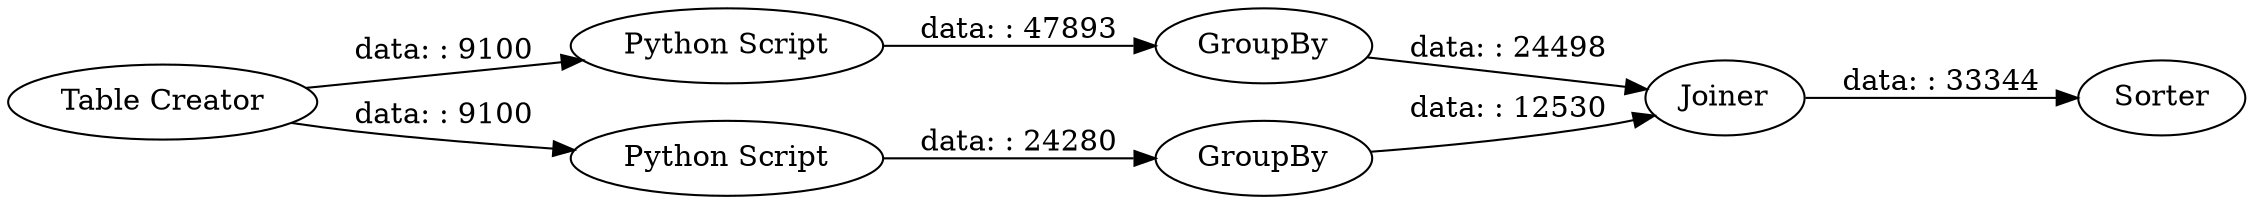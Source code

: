 digraph {
	"-5305510452186838585_22" [label=Sorter]
	"-5305510452186838585_1" [label="Table Creator"]
	"-5305510452186838585_20" [label=GroupBy]
	"-5305510452186838585_19" [label="Python Script"]
	"-5305510452186838585_17" [label="Python Script"]
	"-5305510452186838585_16" [label=GroupBy]
	"-5305510452186838585_11" [label=Joiner]
	"-5305510452186838585_1" -> "-5305510452186838585_17" [label="data: : 9100"]
	"-5305510452186838585_19" -> "-5305510452186838585_20" [label="data: : 47893"]
	"-5305510452186838585_11" -> "-5305510452186838585_22" [label="data: : 33344"]
	"-5305510452186838585_16" -> "-5305510452186838585_11" [label="data: : 12530"]
	"-5305510452186838585_17" -> "-5305510452186838585_16" [label="data: : 24280"]
	"-5305510452186838585_20" -> "-5305510452186838585_11" [label="data: : 24498"]
	"-5305510452186838585_1" -> "-5305510452186838585_19" [label="data: : 9100"]
	rankdir=LR
}
